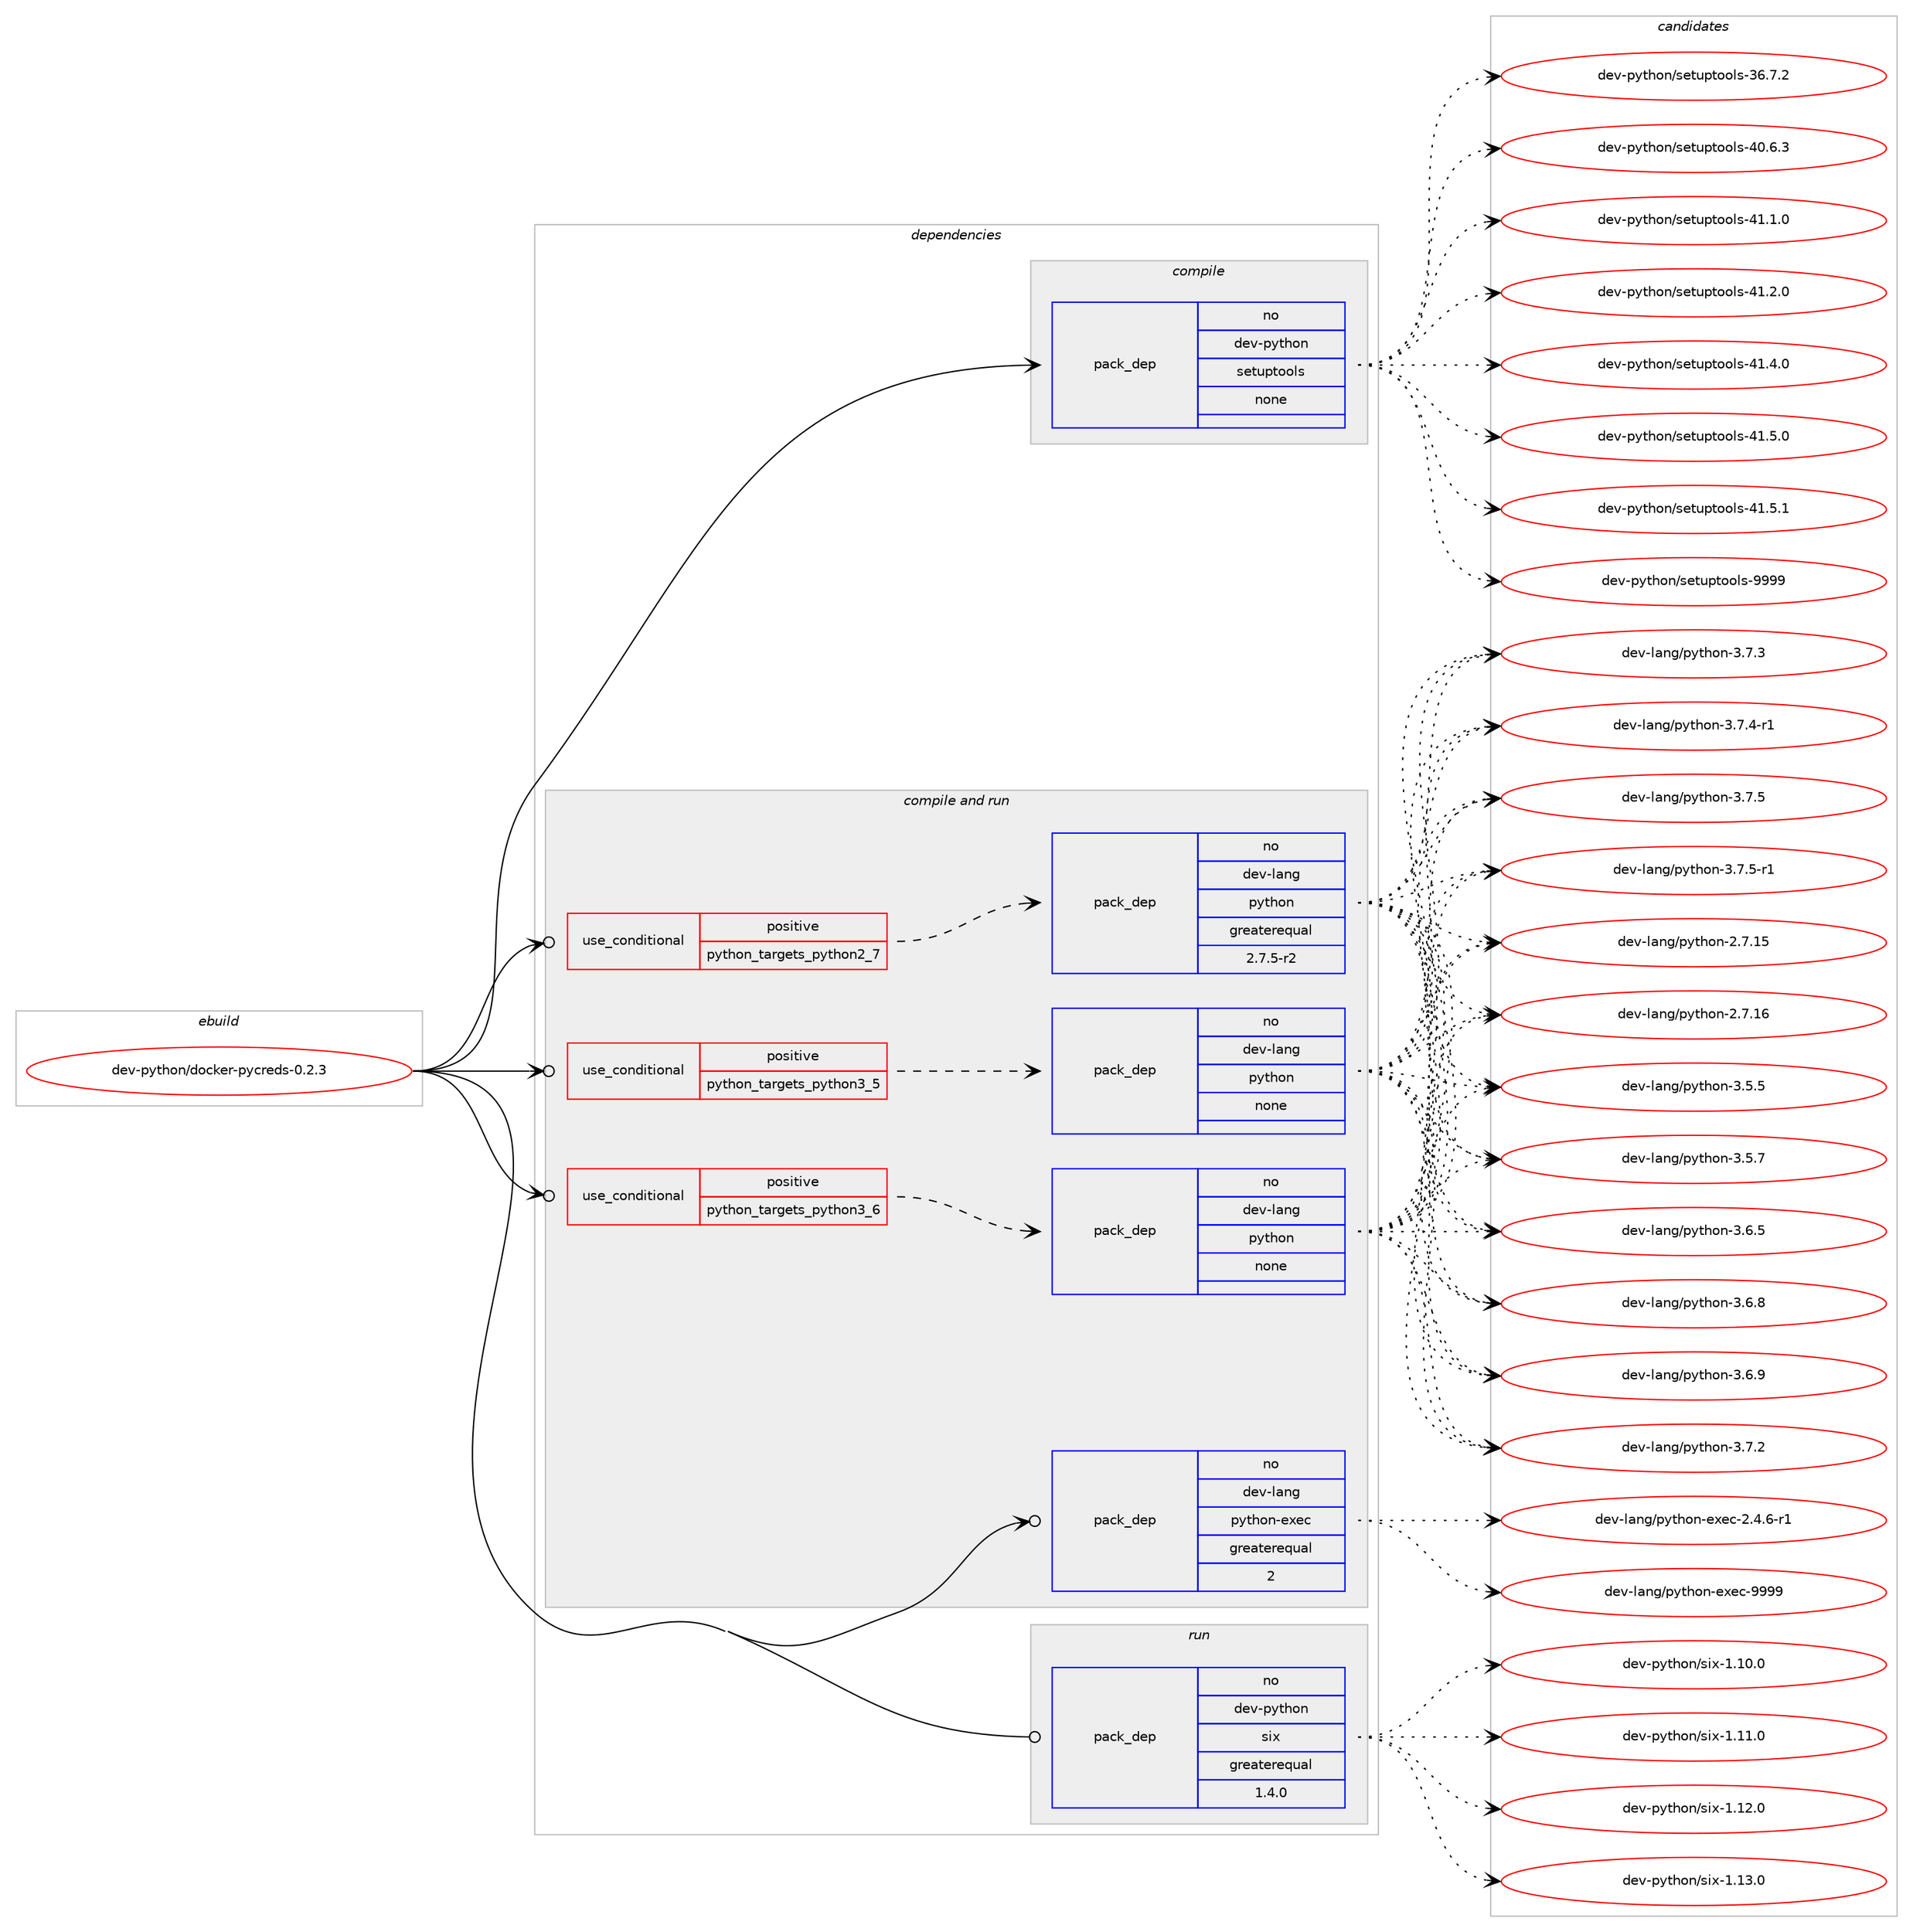 digraph prolog {

# *************
# Graph options
# *************

newrank=true;
concentrate=true;
compound=true;
graph [rankdir=LR,fontname=Helvetica,fontsize=10,ranksep=1.5];#, ranksep=2.5, nodesep=0.2];
edge  [arrowhead=vee];
node  [fontname=Helvetica,fontsize=10];

# **********
# The ebuild
# **********

subgraph cluster_leftcol {
color=gray;
rank=same;
label=<<i>ebuild</i>>;
id [label="dev-python/docker-pycreds-0.2.3", color=red, width=4, href="../dev-python/docker-pycreds-0.2.3.svg"];
}

# ****************
# The dependencies
# ****************

subgraph cluster_midcol {
color=gray;
label=<<i>dependencies</i>>;
subgraph cluster_compile {
fillcolor="#eeeeee";
style=filled;
label=<<i>compile</i>>;
subgraph pack452017 {
dependency602532 [label=<<TABLE BORDER="0" CELLBORDER="1" CELLSPACING="0" CELLPADDING="4" WIDTH="220"><TR><TD ROWSPAN="6" CELLPADDING="30">pack_dep</TD></TR><TR><TD WIDTH="110">no</TD></TR><TR><TD>dev-python</TD></TR><TR><TD>setuptools</TD></TR><TR><TD>none</TD></TR><TR><TD></TD></TR></TABLE>>, shape=none, color=blue];
}
id:e -> dependency602532:w [weight=20,style="solid",arrowhead="vee"];
}
subgraph cluster_compileandrun {
fillcolor="#eeeeee";
style=filled;
label=<<i>compile and run</i>>;
subgraph cond138721 {
dependency602533 [label=<<TABLE BORDER="0" CELLBORDER="1" CELLSPACING="0" CELLPADDING="4"><TR><TD ROWSPAN="3" CELLPADDING="10">use_conditional</TD></TR><TR><TD>positive</TD></TR><TR><TD>python_targets_python2_7</TD></TR></TABLE>>, shape=none, color=red];
subgraph pack452018 {
dependency602534 [label=<<TABLE BORDER="0" CELLBORDER="1" CELLSPACING="0" CELLPADDING="4" WIDTH="220"><TR><TD ROWSPAN="6" CELLPADDING="30">pack_dep</TD></TR><TR><TD WIDTH="110">no</TD></TR><TR><TD>dev-lang</TD></TR><TR><TD>python</TD></TR><TR><TD>greaterequal</TD></TR><TR><TD>2.7.5-r2</TD></TR></TABLE>>, shape=none, color=blue];
}
dependency602533:e -> dependency602534:w [weight=20,style="dashed",arrowhead="vee"];
}
id:e -> dependency602533:w [weight=20,style="solid",arrowhead="odotvee"];
subgraph cond138722 {
dependency602535 [label=<<TABLE BORDER="0" CELLBORDER="1" CELLSPACING="0" CELLPADDING="4"><TR><TD ROWSPAN="3" CELLPADDING="10">use_conditional</TD></TR><TR><TD>positive</TD></TR><TR><TD>python_targets_python3_5</TD></TR></TABLE>>, shape=none, color=red];
subgraph pack452019 {
dependency602536 [label=<<TABLE BORDER="0" CELLBORDER="1" CELLSPACING="0" CELLPADDING="4" WIDTH="220"><TR><TD ROWSPAN="6" CELLPADDING="30">pack_dep</TD></TR><TR><TD WIDTH="110">no</TD></TR><TR><TD>dev-lang</TD></TR><TR><TD>python</TD></TR><TR><TD>none</TD></TR><TR><TD></TD></TR></TABLE>>, shape=none, color=blue];
}
dependency602535:e -> dependency602536:w [weight=20,style="dashed",arrowhead="vee"];
}
id:e -> dependency602535:w [weight=20,style="solid",arrowhead="odotvee"];
subgraph cond138723 {
dependency602537 [label=<<TABLE BORDER="0" CELLBORDER="1" CELLSPACING="0" CELLPADDING="4"><TR><TD ROWSPAN="3" CELLPADDING="10">use_conditional</TD></TR><TR><TD>positive</TD></TR><TR><TD>python_targets_python3_6</TD></TR></TABLE>>, shape=none, color=red];
subgraph pack452020 {
dependency602538 [label=<<TABLE BORDER="0" CELLBORDER="1" CELLSPACING="0" CELLPADDING="4" WIDTH="220"><TR><TD ROWSPAN="6" CELLPADDING="30">pack_dep</TD></TR><TR><TD WIDTH="110">no</TD></TR><TR><TD>dev-lang</TD></TR><TR><TD>python</TD></TR><TR><TD>none</TD></TR><TR><TD></TD></TR></TABLE>>, shape=none, color=blue];
}
dependency602537:e -> dependency602538:w [weight=20,style="dashed",arrowhead="vee"];
}
id:e -> dependency602537:w [weight=20,style="solid",arrowhead="odotvee"];
subgraph pack452021 {
dependency602539 [label=<<TABLE BORDER="0" CELLBORDER="1" CELLSPACING="0" CELLPADDING="4" WIDTH="220"><TR><TD ROWSPAN="6" CELLPADDING="30">pack_dep</TD></TR><TR><TD WIDTH="110">no</TD></TR><TR><TD>dev-lang</TD></TR><TR><TD>python-exec</TD></TR><TR><TD>greaterequal</TD></TR><TR><TD>2</TD></TR></TABLE>>, shape=none, color=blue];
}
id:e -> dependency602539:w [weight=20,style="solid",arrowhead="odotvee"];
}
subgraph cluster_run {
fillcolor="#eeeeee";
style=filled;
label=<<i>run</i>>;
subgraph pack452022 {
dependency602540 [label=<<TABLE BORDER="0" CELLBORDER="1" CELLSPACING="0" CELLPADDING="4" WIDTH="220"><TR><TD ROWSPAN="6" CELLPADDING="30">pack_dep</TD></TR><TR><TD WIDTH="110">no</TD></TR><TR><TD>dev-python</TD></TR><TR><TD>six</TD></TR><TR><TD>greaterequal</TD></TR><TR><TD>1.4.0</TD></TR></TABLE>>, shape=none, color=blue];
}
id:e -> dependency602540:w [weight=20,style="solid",arrowhead="odot"];
}
}

# **************
# The candidates
# **************

subgraph cluster_choices {
rank=same;
color=gray;
label=<<i>candidates</i>>;

subgraph choice452017 {
color=black;
nodesep=1;
choice100101118451121211161041111104711510111611711211611111110811545515446554650 [label="dev-python/setuptools-36.7.2", color=red, width=4,href="../dev-python/setuptools-36.7.2.svg"];
choice100101118451121211161041111104711510111611711211611111110811545524846544651 [label="dev-python/setuptools-40.6.3", color=red, width=4,href="../dev-python/setuptools-40.6.3.svg"];
choice100101118451121211161041111104711510111611711211611111110811545524946494648 [label="dev-python/setuptools-41.1.0", color=red, width=4,href="../dev-python/setuptools-41.1.0.svg"];
choice100101118451121211161041111104711510111611711211611111110811545524946504648 [label="dev-python/setuptools-41.2.0", color=red, width=4,href="../dev-python/setuptools-41.2.0.svg"];
choice100101118451121211161041111104711510111611711211611111110811545524946524648 [label="dev-python/setuptools-41.4.0", color=red, width=4,href="../dev-python/setuptools-41.4.0.svg"];
choice100101118451121211161041111104711510111611711211611111110811545524946534648 [label="dev-python/setuptools-41.5.0", color=red, width=4,href="../dev-python/setuptools-41.5.0.svg"];
choice100101118451121211161041111104711510111611711211611111110811545524946534649 [label="dev-python/setuptools-41.5.1", color=red, width=4,href="../dev-python/setuptools-41.5.1.svg"];
choice10010111845112121116104111110471151011161171121161111111081154557575757 [label="dev-python/setuptools-9999", color=red, width=4,href="../dev-python/setuptools-9999.svg"];
dependency602532:e -> choice100101118451121211161041111104711510111611711211611111110811545515446554650:w [style=dotted,weight="100"];
dependency602532:e -> choice100101118451121211161041111104711510111611711211611111110811545524846544651:w [style=dotted,weight="100"];
dependency602532:e -> choice100101118451121211161041111104711510111611711211611111110811545524946494648:w [style=dotted,weight="100"];
dependency602532:e -> choice100101118451121211161041111104711510111611711211611111110811545524946504648:w [style=dotted,weight="100"];
dependency602532:e -> choice100101118451121211161041111104711510111611711211611111110811545524946524648:w [style=dotted,weight="100"];
dependency602532:e -> choice100101118451121211161041111104711510111611711211611111110811545524946534648:w [style=dotted,weight="100"];
dependency602532:e -> choice100101118451121211161041111104711510111611711211611111110811545524946534649:w [style=dotted,weight="100"];
dependency602532:e -> choice10010111845112121116104111110471151011161171121161111111081154557575757:w [style=dotted,weight="100"];
}
subgraph choice452018 {
color=black;
nodesep=1;
choice10010111845108971101034711212111610411111045504655464953 [label="dev-lang/python-2.7.15", color=red, width=4,href="../dev-lang/python-2.7.15.svg"];
choice10010111845108971101034711212111610411111045504655464954 [label="dev-lang/python-2.7.16", color=red, width=4,href="../dev-lang/python-2.7.16.svg"];
choice100101118451089711010347112121116104111110455146534653 [label="dev-lang/python-3.5.5", color=red, width=4,href="../dev-lang/python-3.5.5.svg"];
choice100101118451089711010347112121116104111110455146534655 [label="dev-lang/python-3.5.7", color=red, width=4,href="../dev-lang/python-3.5.7.svg"];
choice100101118451089711010347112121116104111110455146544653 [label="dev-lang/python-3.6.5", color=red, width=4,href="../dev-lang/python-3.6.5.svg"];
choice100101118451089711010347112121116104111110455146544656 [label="dev-lang/python-3.6.8", color=red, width=4,href="../dev-lang/python-3.6.8.svg"];
choice100101118451089711010347112121116104111110455146544657 [label="dev-lang/python-3.6.9", color=red, width=4,href="../dev-lang/python-3.6.9.svg"];
choice100101118451089711010347112121116104111110455146554650 [label="dev-lang/python-3.7.2", color=red, width=4,href="../dev-lang/python-3.7.2.svg"];
choice100101118451089711010347112121116104111110455146554651 [label="dev-lang/python-3.7.3", color=red, width=4,href="../dev-lang/python-3.7.3.svg"];
choice1001011184510897110103471121211161041111104551465546524511449 [label="dev-lang/python-3.7.4-r1", color=red, width=4,href="../dev-lang/python-3.7.4-r1.svg"];
choice100101118451089711010347112121116104111110455146554653 [label="dev-lang/python-3.7.5", color=red, width=4,href="../dev-lang/python-3.7.5.svg"];
choice1001011184510897110103471121211161041111104551465546534511449 [label="dev-lang/python-3.7.5-r1", color=red, width=4,href="../dev-lang/python-3.7.5-r1.svg"];
dependency602534:e -> choice10010111845108971101034711212111610411111045504655464953:w [style=dotted,weight="100"];
dependency602534:e -> choice10010111845108971101034711212111610411111045504655464954:w [style=dotted,weight="100"];
dependency602534:e -> choice100101118451089711010347112121116104111110455146534653:w [style=dotted,weight="100"];
dependency602534:e -> choice100101118451089711010347112121116104111110455146534655:w [style=dotted,weight="100"];
dependency602534:e -> choice100101118451089711010347112121116104111110455146544653:w [style=dotted,weight="100"];
dependency602534:e -> choice100101118451089711010347112121116104111110455146544656:w [style=dotted,weight="100"];
dependency602534:e -> choice100101118451089711010347112121116104111110455146544657:w [style=dotted,weight="100"];
dependency602534:e -> choice100101118451089711010347112121116104111110455146554650:w [style=dotted,weight="100"];
dependency602534:e -> choice100101118451089711010347112121116104111110455146554651:w [style=dotted,weight="100"];
dependency602534:e -> choice1001011184510897110103471121211161041111104551465546524511449:w [style=dotted,weight="100"];
dependency602534:e -> choice100101118451089711010347112121116104111110455146554653:w [style=dotted,weight="100"];
dependency602534:e -> choice1001011184510897110103471121211161041111104551465546534511449:w [style=dotted,weight="100"];
}
subgraph choice452019 {
color=black;
nodesep=1;
choice10010111845108971101034711212111610411111045504655464953 [label="dev-lang/python-2.7.15", color=red, width=4,href="../dev-lang/python-2.7.15.svg"];
choice10010111845108971101034711212111610411111045504655464954 [label="dev-lang/python-2.7.16", color=red, width=4,href="../dev-lang/python-2.7.16.svg"];
choice100101118451089711010347112121116104111110455146534653 [label="dev-lang/python-3.5.5", color=red, width=4,href="../dev-lang/python-3.5.5.svg"];
choice100101118451089711010347112121116104111110455146534655 [label="dev-lang/python-3.5.7", color=red, width=4,href="../dev-lang/python-3.5.7.svg"];
choice100101118451089711010347112121116104111110455146544653 [label="dev-lang/python-3.6.5", color=red, width=4,href="../dev-lang/python-3.6.5.svg"];
choice100101118451089711010347112121116104111110455146544656 [label="dev-lang/python-3.6.8", color=red, width=4,href="../dev-lang/python-3.6.8.svg"];
choice100101118451089711010347112121116104111110455146544657 [label="dev-lang/python-3.6.9", color=red, width=4,href="../dev-lang/python-3.6.9.svg"];
choice100101118451089711010347112121116104111110455146554650 [label="dev-lang/python-3.7.2", color=red, width=4,href="../dev-lang/python-3.7.2.svg"];
choice100101118451089711010347112121116104111110455146554651 [label="dev-lang/python-3.7.3", color=red, width=4,href="../dev-lang/python-3.7.3.svg"];
choice1001011184510897110103471121211161041111104551465546524511449 [label="dev-lang/python-3.7.4-r1", color=red, width=4,href="../dev-lang/python-3.7.4-r1.svg"];
choice100101118451089711010347112121116104111110455146554653 [label="dev-lang/python-3.7.5", color=red, width=4,href="../dev-lang/python-3.7.5.svg"];
choice1001011184510897110103471121211161041111104551465546534511449 [label="dev-lang/python-3.7.5-r1", color=red, width=4,href="../dev-lang/python-3.7.5-r1.svg"];
dependency602536:e -> choice10010111845108971101034711212111610411111045504655464953:w [style=dotted,weight="100"];
dependency602536:e -> choice10010111845108971101034711212111610411111045504655464954:w [style=dotted,weight="100"];
dependency602536:e -> choice100101118451089711010347112121116104111110455146534653:w [style=dotted,weight="100"];
dependency602536:e -> choice100101118451089711010347112121116104111110455146534655:w [style=dotted,weight="100"];
dependency602536:e -> choice100101118451089711010347112121116104111110455146544653:w [style=dotted,weight="100"];
dependency602536:e -> choice100101118451089711010347112121116104111110455146544656:w [style=dotted,weight="100"];
dependency602536:e -> choice100101118451089711010347112121116104111110455146544657:w [style=dotted,weight="100"];
dependency602536:e -> choice100101118451089711010347112121116104111110455146554650:w [style=dotted,weight="100"];
dependency602536:e -> choice100101118451089711010347112121116104111110455146554651:w [style=dotted,weight="100"];
dependency602536:e -> choice1001011184510897110103471121211161041111104551465546524511449:w [style=dotted,weight="100"];
dependency602536:e -> choice100101118451089711010347112121116104111110455146554653:w [style=dotted,weight="100"];
dependency602536:e -> choice1001011184510897110103471121211161041111104551465546534511449:w [style=dotted,weight="100"];
}
subgraph choice452020 {
color=black;
nodesep=1;
choice10010111845108971101034711212111610411111045504655464953 [label="dev-lang/python-2.7.15", color=red, width=4,href="../dev-lang/python-2.7.15.svg"];
choice10010111845108971101034711212111610411111045504655464954 [label="dev-lang/python-2.7.16", color=red, width=4,href="../dev-lang/python-2.7.16.svg"];
choice100101118451089711010347112121116104111110455146534653 [label="dev-lang/python-3.5.5", color=red, width=4,href="../dev-lang/python-3.5.5.svg"];
choice100101118451089711010347112121116104111110455146534655 [label="dev-lang/python-3.5.7", color=red, width=4,href="../dev-lang/python-3.5.7.svg"];
choice100101118451089711010347112121116104111110455146544653 [label="dev-lang/python-3.6.5", color=red, width=4,href="../dev-lang/python-3.6.5.svg"];
choice100101118451089711010347112121116104111110455146544656 [label="dev-lang/python-3.6.8", color=red, width=4,href="../dev-lang/python-3.6.8.svg"];
choice100101118451089711010347112121116104111110455146544657 [label="dev-lang/python-3.6.9", color=red, width=4,href="../dev-lang/python-3.6.9.svg"];
choice100101118451089711010347112121116104111110455146554650 [label="dev-lang/python-3.7.2", color=red, width=4,href="../dev-lang/python-3.7.2.svg"];
choice100101118451089711010347112121116104111110455146554651 [label="dev-lang/python-3.7.3", color=red, width=4,href="../dev-lang/python-3.7.3.svg"];
choice1001011184510897110103471121211161041111104551465546524511449 [label="dev-lang/python-3.7.4-r1", color=red, width=4,href="../dev-lang/python-3.7.4-r1.svg"];
choice100101118451089711010347112121116104111110455146554653 [label="dev-lang/python-3.7.5", color=red, width=4,href="../dev-lang/python-3.7.5.svg"];
choice1001011184510897110103471121211161041111104551465546534511449 [label="dev-lang/python-3.7.5-r1", color=red, width=4,href="../dev-lang/python-3.7.5-r1.svg"];
dependency602538:e -> choice10010111845108971101034711212111610411111045504655464953:w [style=dotted,weight="100"];
dependency602538:e -> choice10010111845108971101034711212111610411111045504655464954:w [style=dotted,weight="100"];
dependency602538:e -> choice100101118451089711010347112121116104111110455146534653:w [style=dotted,weight="100"];
dependency602538:e -> choice100101118451089711010347112121116104111110455146534655:w [style=dotted,weight="100"];
dependency602538:e -> choice100101118451089711010347112121116104111110455146544653:w [style=dotted,weight="100"];
dependency602538:e -> choice100101118451089711010347112121116104111110455146544656:w [style=dotted,weight="100"];
dependency602538:e -> choice100101118451089711010347112121116104111110455146544657:w [style=dotted,weight="100"];
dependency602538:e -> choice100101118451089711010347112121116104111110455146554650:w [style=dotted,weight="100"];
dependency602538:e -> choice100101118451089711010347112121116104111110455146554651:w [style=dotted,weight="100"];
dependency602538:e -> choice1001011184510897110103471121211161041111104551465546524511449:w [style=dotted,weight="100"];
dependency602538:e -> choice100101118451089711010347112121116104111110455146554653:w [style=dotted,weight="100"];
dependency602538:e -> choice1001011184510897110103471121211161041111104551465546534511449:w [style=dotted,weight="100"];
}
subgraph choice452021 {
color=black;
nodesep=1;
choice10010111845108971101034711212111610411111045101120101994550465246544511449 [label="dev-lang/python-exec-2.4.6-r1", color=red, width=4,href="../dev-lang/python-exec-2.4.6-r1.svg"];
choice10010111845108971101034711212111610411111045101120101994557575757 [label="dev-lang/python-exec-9999", color=red, width=4,href="../dev-lang/python-exec-9999.svg"];
dependency602539:e -> choice10010111845108971101034711212111610411111045101120101994550465246544511449:w [style=dotted,weight="100"];
dependency602539:e -> choice10010111845108971101034711212111610411111045101120101994557575757:w [style=dotted,weight="100"];
}
subgraph choice452022 {
color=black;
nodesep=1;
choice100101118451121211161041111104711510512045494649484648 [label="dev-python/six-1.10.0", color=red, width=4,href="../dev-python/six-1.10.0.svg"];
choice100101118451121211161041111104711510512045494649494648 [label="dev-python/six-1.11.0", color=red, width=4,href="../dev-python/six-1.11.0.svg"];
choice100101118451121211161041111104711510512045494649504648 [label="dev-python/six-1.12.0", color=red, width=4,href="../dev-python/six-1.12.0.svg"];
choice100101118451121211161041111104711510512045494649514648 [label="dev-python/six-1.13.0", color=red, width=4,href="../dev-python/six-1.13.0.svg"];
dependency602540:e -> choice100101118451121211161041111104711510512045494649484648:w [style=dotted,weight="100"];
dependency602540:e -> choice100101118451121211161041111104711510512045494649494648:w [style=dotted,weight="100"];
dependency602540:e -> choice100101118451121211161041111104711510512045494649504648:w [style=dotted,weight="100"];
dependency602540:e -> choice100101118451121211161041111104711510512045494649514648:w [style=dotted,weight="100"];
}
}

}
